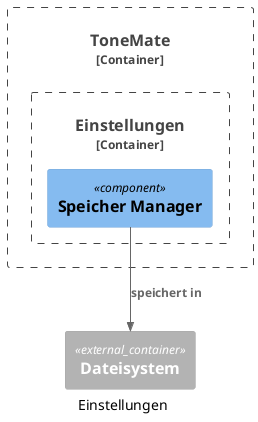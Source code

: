 @startuml
!include <C4/C4_Component>

caption Einstellungen

Container_Boundary(toneMate, "ToneMate") {
    Container_Boundary(einstellungen, "Einstellungen") {
        Component(speicherManager, "Speicher Manager")
    }
}
Container_Ext(dateiSystem, "Dateisystem")

Rel(speicherManager, dateiSystem, "speichert in")

@enduml